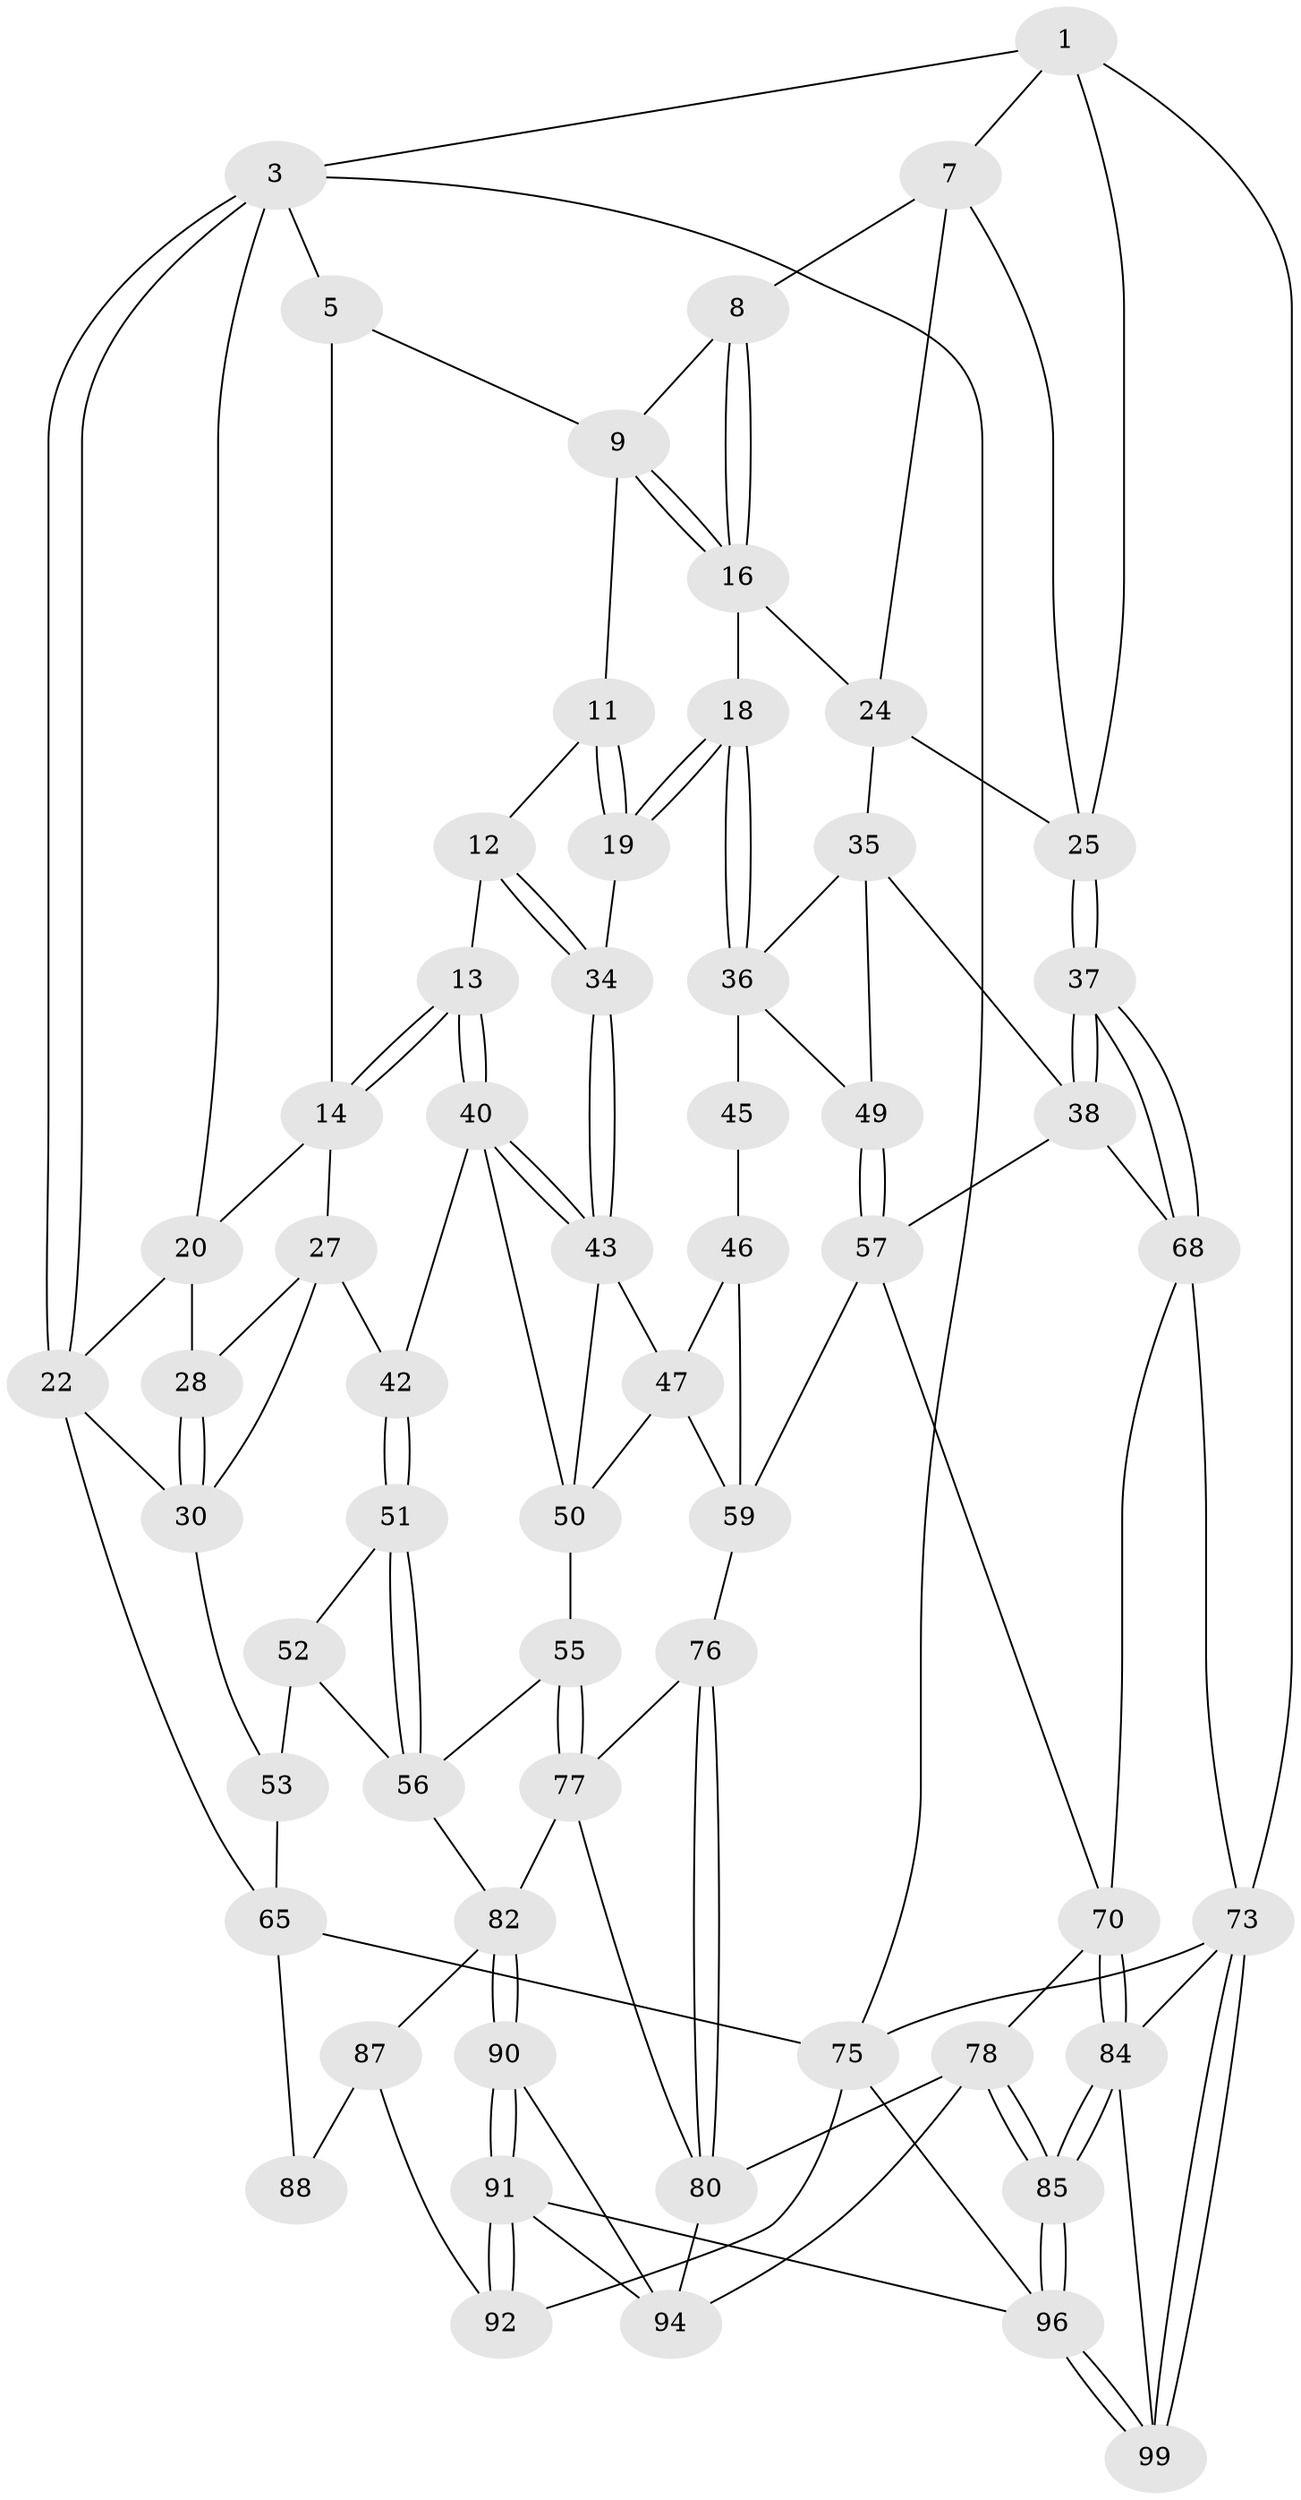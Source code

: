 // Generated by graph-tools (version 1.1) at 2025/52/02/27/25 19:52:39]
// undirected, 60 vertices, 137 edges
graph export_dot {
graph [start="1"]
  node [color=gray90,style=filled];
  1 [pos="+0.8699204449040863+0",super="+2"];
  3 [pos="+0+0",super="+4"];
  5 [pos="+0.36549708046598267+0",super="+6"];
  7 [pos="+0.8177423710443612+0.11762669030707427",super="+23"];
  8 [pos="+0.7644988452818899+0.10678378876905902"];
  9 [pos="+0.6611163936964776+0.012448561000962378",super="+10"];
  11 [pos="+0.585833898994681+0.08313216056831499"];
  12 [pos="+0.4083489601791459+0.20448801231708613"];
  13 [pos="+0.35601478533660214+0.1956382244864603"];
  14 [pos="+0.34400602515275913+0.18301377222995366",super="+15"];
  16 [pos="+0.6927614998210727+0.13365499949952891",super="+17"];
  18 [pos="+0.6750550338653573+0.27912756207542894"];
  19 [pos="+0.6163093790312423+0.2749802087108763"];
  20 [pos="+0.09550052546601333+0.08306444265047712",super="+21"];
  22 [pos="+0+0.2514217912796533",super="+31"];
  24 [pos="+0.8316018776708082+0.19291659196929853",super="+29"];
  25 [pos="+1+0",super="+26"];
  27 [pos="+0.20100580929231812+0.22455292874886779",super="+32"];
  28 [pos="+0.1844881829760173+0.2173167830592155"];
  30 [pos="+0+0.35764341276013395",super="+33"];
  34 [pos="+0.6028681804729314+0.27803639431836075"];
  35 [pos="+0.9189121105044165+0.2854665072627352",super="+39"];
  36 [pos="+0.7144690090207184+0.3473596272963231",super="+44"];
  37 [pos="+1+0.448718913696211"];
  38 [pos="+1+0.39439289600679905",super="+61"];
  40 [pos="+0.3587199800131252+0.2924260069725546",super="+41"];
  42 [pos="+0.2730158986985059+0.42561623977750335"];
  43 [pos="+0.5292145539253411+0.41400019096531143",super="+48"];
  45 [pos="+0.7351460223045374+0.40071035111803344"];
  46 [pos="+0.6287167991664779+0.4809025351307689",super="+60"];
  47 [pos="+0.6002805044665449+0.4881859575450282",super="+62"];
  49 [pos="+0.7486015315368193+0.40553069819128795"];
  50 [pos="+0.43470423759720284+0.49794633455976217",super="+54"];
  51 [pos="+0.23264480202212387+0.5038536139024199"];
  52 [pos="+0.07767040603330523+0.4562010094007581",super="+67"];
  53 [pos="+0.07515307587351983+0.4532697898023939",super="+64"];
  55 [pos="+0.40421456980802356+0.638721990773127"];
  56 [pos="+0.28989060386375765+0.6530149121255794",super="+72"];
  57 [pos="+0.8038180475570244+0.5048840866966053",super="+58"];
  59 [pos="+0.7043311061317208+0.620585265686347",super="+63"];
  65 [pos="+0+0.8177542951442591",super="+66"];
  68 [pos="+1+0.6163338018092078",super="+69"];
  70 [pos="+0.9339465275378098+0.6868811387417963",super="+71"];
  73 [pos="+1+1",super="+74"];
  75 [pos="+0+1",super="+100"];
  76 [pos="+0.5266487825133694+0.7347393148204762"];
  77 [pos="+0.4371339223450251+0.6761522828421488",super="+81"];
  78 [pos="+0.7116592987106782+0.8010351323852621",super="+79"];
  80 [pos="+0.546943149100134+0.7699785477830696",super="+89"];
  82 [pos="+0.3680188073628518+0.8991433903888592",super="+83"];
  84 [pos="+0.855975798879854+0.8642711476643558",super="+86"];
  85 [pos="+0.8058773970537628+0.8757063253999214"];
  87 [pos="+0.2287426017449069+0.7962467205667628",super="+93"];
  88 [pos="+0.12125669733719477+0.9062632802406831"];
  90 [pos="+0.37325235328044937+0.9380732108097085"];
  91 [pos="+0.3476272474554493+1",super="+98"];
  92 [pos="+0.32704299526403374+1"];
  94 [pos="+0.5796037045081199+0.8272820558147699",super="+95"];
  96 [pos="+0.6628965121834784+1",super="+97"];
  99 [pos="+0.9814383284610733+1"];
  1 -- 7;
  1 -- 73;
  1 -- 3;
  1 -- 25;
  3 -- 22;
  3 -- 22;
  3 -- 75;
  3 -- 20;
  3 -- 5;
  5 -- 14;
  5 -- 9;
  7 -- 8;
  7 -- 24;
  7 -- 25;
  8 -- 9;
  8 -- 16;
  8 -- 16;
  9 -- 16;
  9 -- 16;
  9 -- 11;
  11 -- 12;
  11 -- 19;
  11 -- 19;
  12 -- 13;
  12 -- 34;
  12 -- 34;
  13 -- 14;
  13 -- 14;
  13 -- 40;
  13 -- 40;
  14 -- 27;
  14 -- 20;
  16 -- 24;
  16 -- 18;
  18 -- 19;
  18 -- 19;
  18 -- 36;
  18 -- 36;
  19 -- 34;
  20 -- 28;
  20 -- 22;
  22 -- 30;
  22 -- 65;
  24 -- 25;
  24 -- 35;
  25 -- 37;
  25 -- 37;
  27 -- 28;
  27 -- 42;
  27 -- 30;
  28 -- 30;
  28 -- 30;
  30 -- 53;
  34 -- 43;
  34 -- 43;
  35 -- 36;
  35 -- 49;
  35 -- 38;
  36 -- 49;
  36 -- 45;
  37 -- 38;
  37 -- 38;
  37 -- 68;
  37 -- 68;
  38 -- 57;
  38 -- 68;
  40 -- 43;
  40 -- 43;
  40 -- 42;
  40 -- 50;
  42 -- 51;
  42 -- 51;
  43 -- 50;
  43 -- 47;
  45 -- 46 [weight=2];
  46 -- 47;
  46 -- 59;
  47 -- 59;
  47 -- 50;
  49 -- 57;
  49 -- 57;
  50 -- 55;
  51 -- 52;
  51 -- 56;
  51 -- 56;
  52 -- 53 [weight=2];
  52 -- 56;
  53 -- 65;
  55 -- 56;
  55 -- 77;
  55 -- 77;
  56 -- 82;
  57 -- 59;
  57 -- 70;
  59 -- 76;
  65 -- 88;
  65 -- 75;
  68 -- 70;
  68 -- 73;
  70 -- 84;
  70 -- 84;
  70 -- 78;
  73 -- 99;
  73 -- 99;
  73 -- 75;
  73 -- 84;
  75 -- 92;
  75 -- 96;
  76 -- 77;
  76 -- 80;
  76 -- 80;
  77 -- 80;
  77 -- 82;
  78 -- 85;
  78 -- 85;
  78 -- 80;
  78 -- 94;
  80 -- 94;
  82 -- 90;
  82 -- 90;
  82 -- 87;
  84 -- 85;
  84 -- 85;
  84 -- 99;
  85 -- 96;
  85 -- 96;
  87 -- 88 [weight=2];
  87 -- 92;
  90 -- 91;
  90 -- 91;
  90 -- 94;
  91 -- 92;
  91 -- 92;
  91 -- 94;
  91 -- 96;
  96 -- 99;
  96 -- 99;
}
